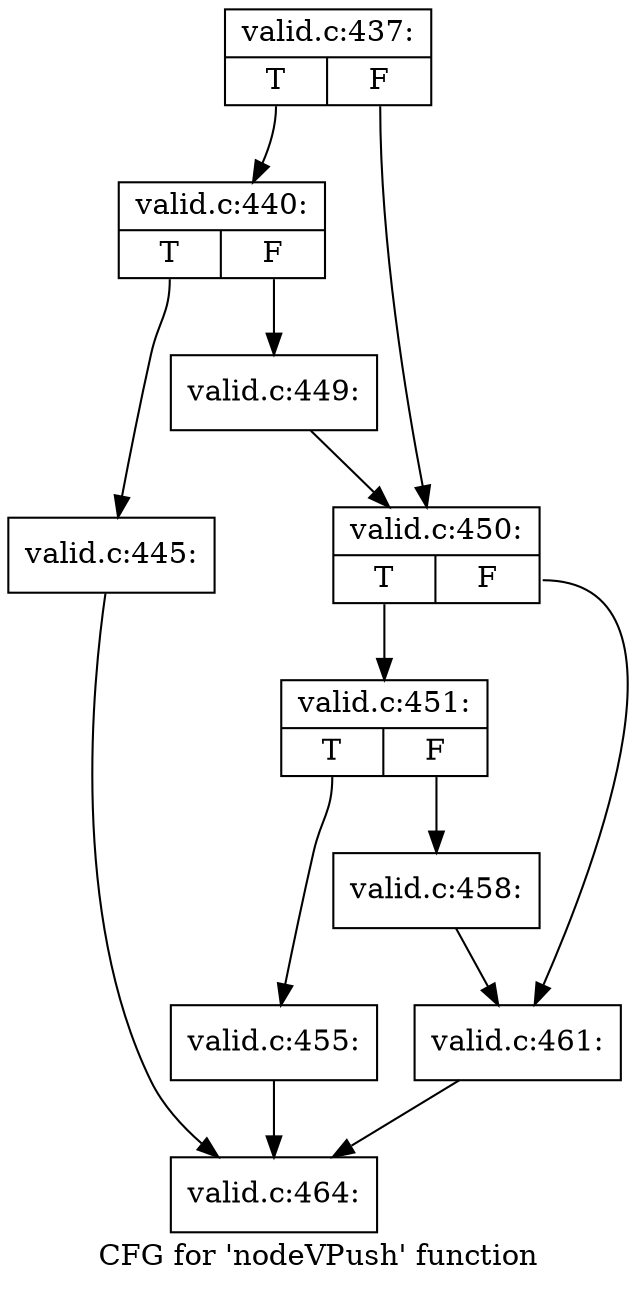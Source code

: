 digraph "CFG for 'nodeVPush' function" {
	label="CFG for 'nodeVPush' function";

	Node0x5344840 [shape=record,label="{valid.c:437:|{<s0>T|<s1>F}}"];
	Node0x5344840:s0 -> Node0x5344b50;
	Node0x5344840:s1 -> Node0x5344ba0;
	Node0x5344b50 [shape=record,label="{valid.c:440:|{<s0>T|<s1>F}}"];
	Node0x5344b50:s0 -> Node0x534c820;
	Node0x5344b50:s1 -> Node0x534c870;
	Node0x534c820 [shape=record,label="{valid.c:445:}"];
	Node0x534c820 -> Node0x5344ca0;
	Node0x534c870 [shape=record,label="{valid.c:449:}"];
	Node0x534c870 -> Node0x5344ba0;
	Node0x5344ba0 [shape=record,label="{valid.c:450:|{<s0>T|<s1>F}}"];
	Node0x5344ba0:s0 -> Node0x534d3c0;
	Node0x5344ba0:s1 -> Node0x534d410;
	Node0x534d3c0 [shape=record,label="{valid.c:451:|{<s0>T|<s1>F}}"];
	Node0x534d3c0:s0 -> Node0x534e5a0;
	Node0x534d3c0:s1 -> Node0x534e5f0;
	Node0x534e5a0 [shape=record,label="{valid.c:455:}"];
	Node0x534e5a0 -> Node0x5344ca0;
	Node0x534e5f0 [shape=record,label="{valid.c:458:}"];
	Node0x534e5f0 -> Node0x534d410;
	Node0x534d410 [shape=record,label="{valid.c:461:}"];
	Node0x534d410 -> Node0x5344ca0;
	Node0x5344ca0 [shape=record,label="{valid.c:464:}"];
}
